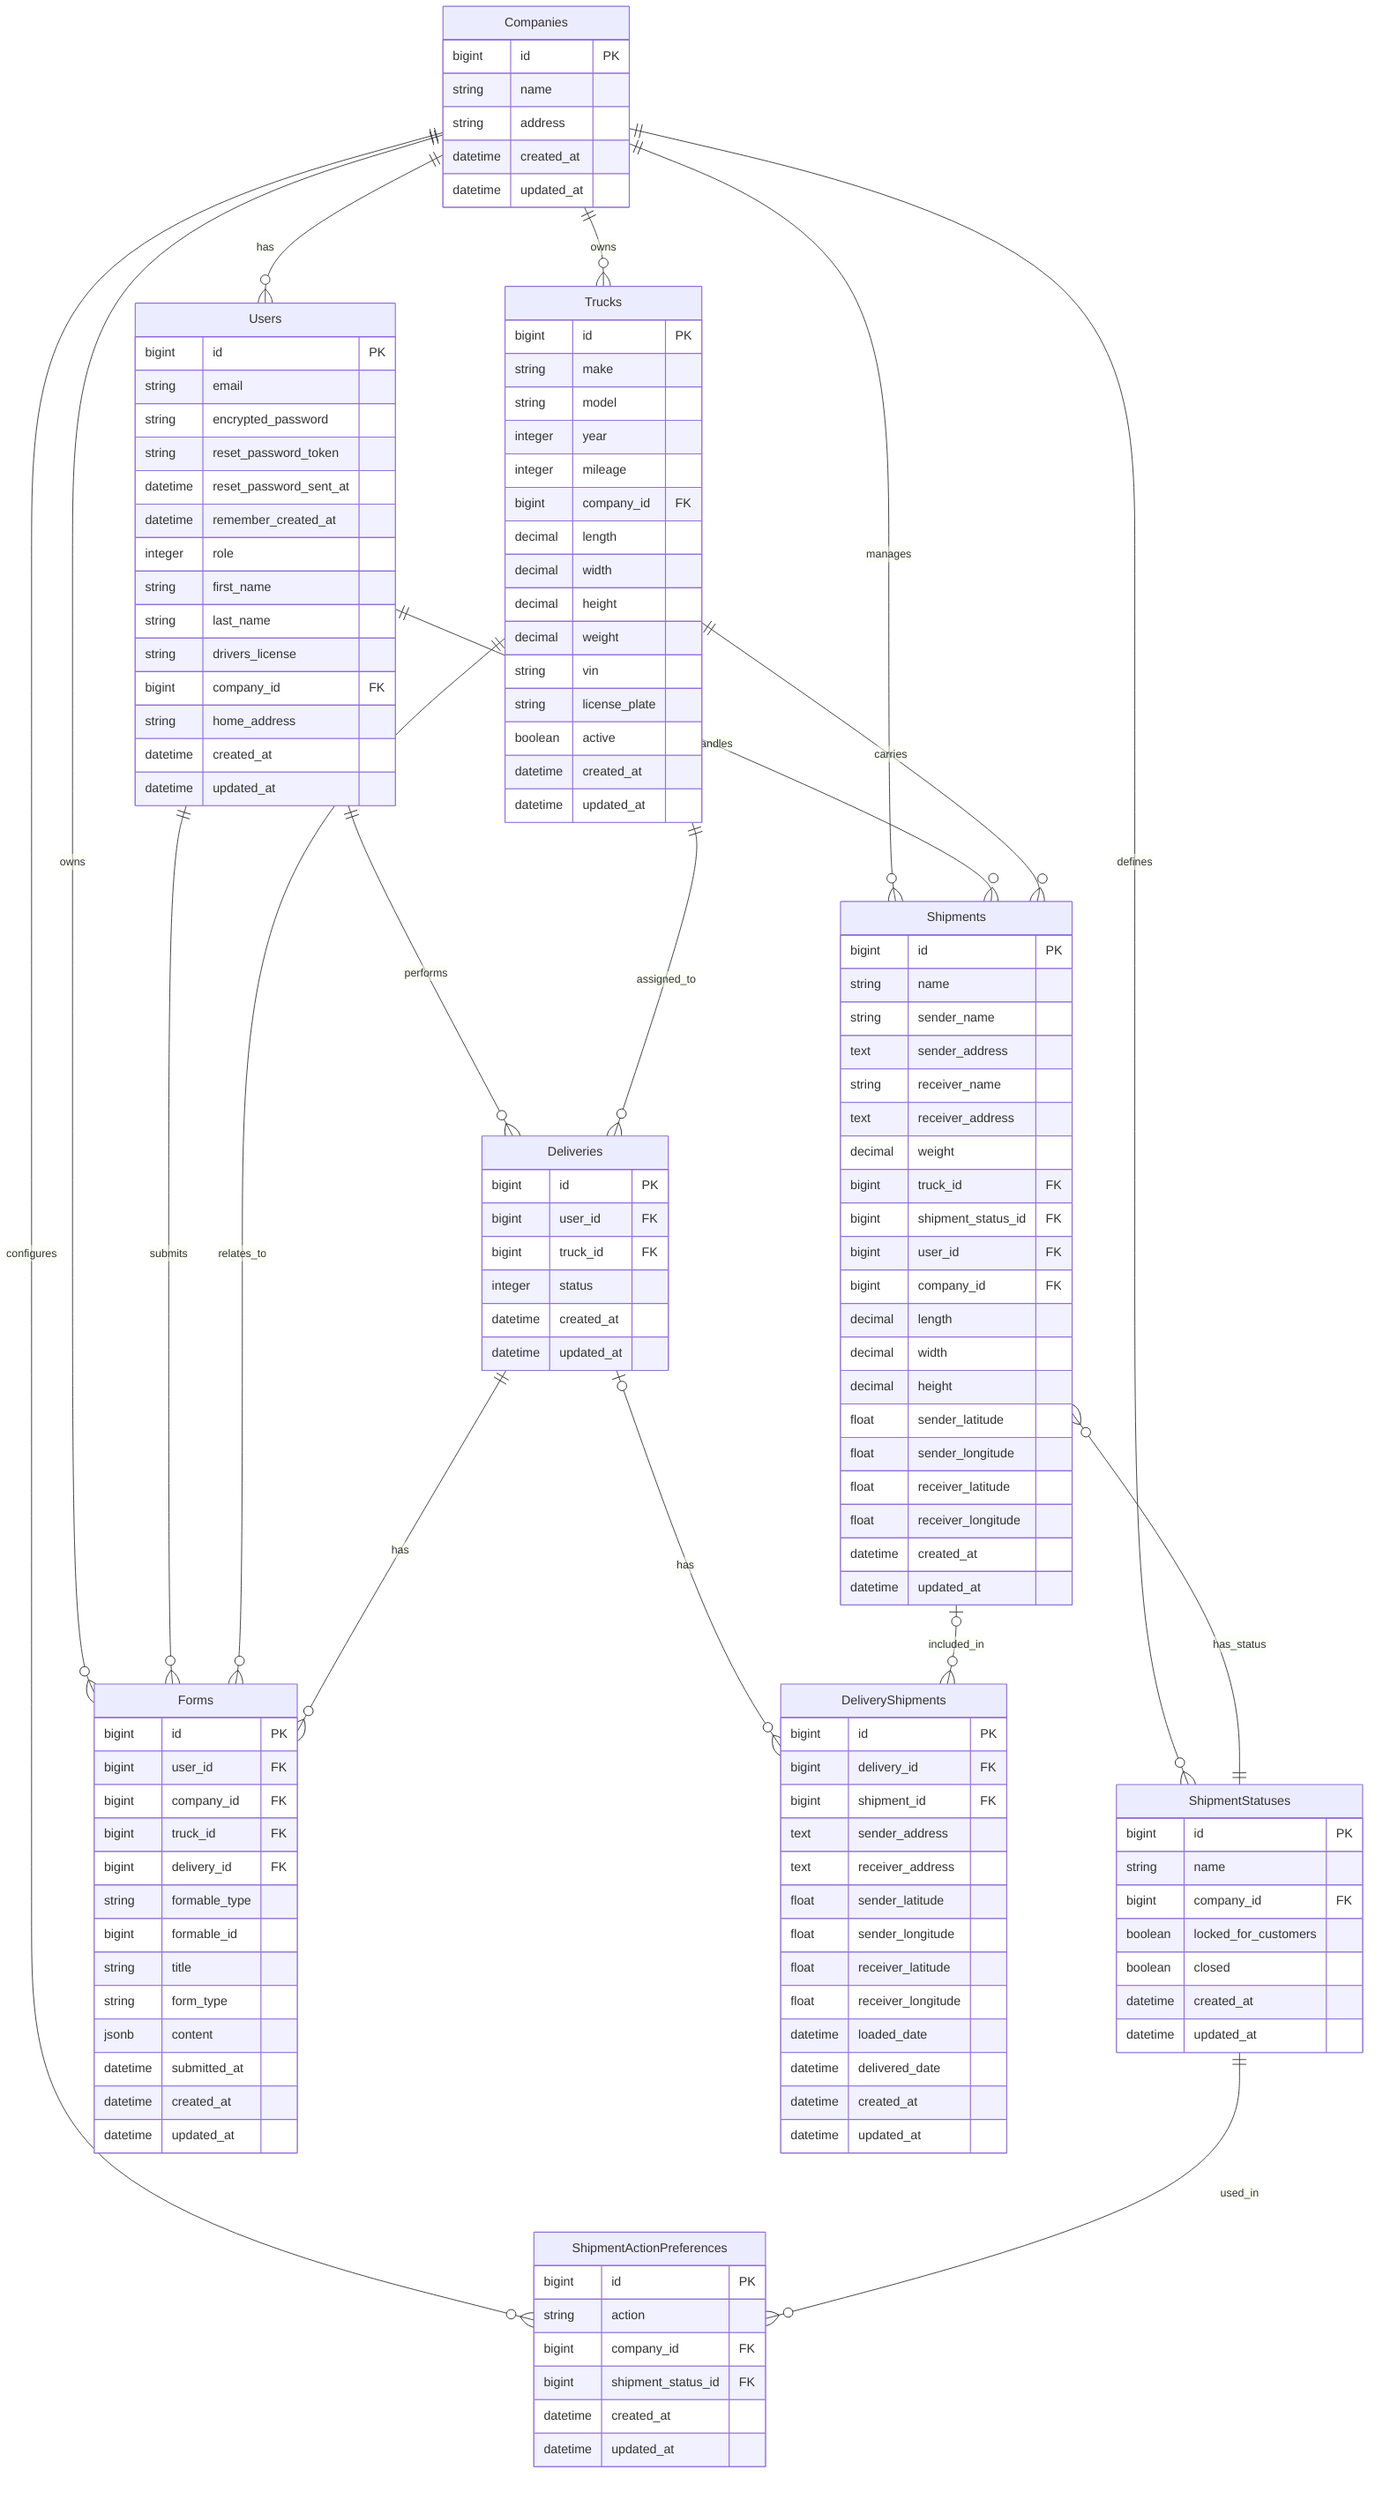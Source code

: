 erDiagram
    Companies ||--o{ Users : has
    Companies ||--o{ Trucks : owns
    Companies ||--o{ Shipments : manages
    Companies ||--o{ ShipmentStatuses : defines
    Companies ||--o{ ShipmentActionPreferences : configures
    Companies ||--o{ Forms : owns
    
    Users ||--o{ Deliveries : performs
    Users ||--o{ Shipments : handles
    Users ||--o{ Forms : submits
    
    Trucks ||--o{ Deliveries : assigned_to
    Trucks ||--o{ Shipments : carries
    Trucks ||--o{ Forms : relates_to
    
    Shipments }o--|| ShipmentStatuses : has_status
    
    ShipmentStatuses ||--o{ ShipmentActionPreferences : used_in
    
    Deliveries |o--o{ DeliveryShipments : has
    Deliveries ||--o{ Forms : has
    
    Shipments |o--o{ DeliveryShipments : included_in
    
    Companies {
        bigint id PK
        string name
        string address
        datetime created_at
        datetime updated_at
    }
    
    Users {
        bigint id PK
        string email
        string encrypted_password
        string reset_password_token
        datetime reset_password_sent_at
        datetime remember_created_at
        integer role
        string first_name
        string last_name
        string drivers_license
        bigint company_id FK
        string home_address
        datetime created_at
        datetime updated_at
    }
    
    Trucks {
        bigint id PK
        string make
        string model
        integer year
        integer mileage
        bigint company_id FK
        decimal length
        decimal width
        decimal height
        decimal weight
        string vin
        string license_plate
        boolean active
        datetime created_at
        datetime updated_at
    }
    
    Deliveries {
        bigint id PK
        bigint user_id FK
        bigint truck_id FK
        integer status
        datetime created_at
        datetime updated_at
    }
    
    Shipments {
        bigint id PK
        string name
        string sender_name
        text sender_address
        string receiver_name
        text receiver_address
        decimal weight
        bigint truck_id FK
        bigint shipment_status_id FK
        bigint user_id FK
        bigint company_id FK
        decimal length
        decimal width
        decimal height
        float sender_latitude
        float sender_longitude
        float receiver_latitude
        float receiver_longitude
        datetime created_at
        datetime updated_at
    }

    DeliveryShipments {
        bigint id PK
        bigint delivery_id FK
        bigint shipment_id FK
        text sender_address
        text receiver_address
        float sender_latitude
        float sender_longitude
        float receiver_latitude
        float receiver_longitude
        datetime loaded_date
        datetime delivered_date
        datetime created_at
        datetime updated_at
    }
    
    ShipmentStatuses {
        bigint id PK
        string name
        bigint company_id FK
        boolean locked_for_customers
        boolean closed
        datetime created_at
        datetime updated_at
    }
    
    ShipmentActionPreferences {
        bigint id PK
        string action
        bigint company_id FK
        bigint shipment_status_id FK
        datetime created_at
        datetime updated_at
    }
    
    Forms {
        bigint id PK
        bigint user_id FK
        bigint company_id FK
        bigint truck_id FK
        bigint delivery_id FK
        string formable_type
        bigint formable_id
        string title
        string form_type
        jsonb content
        datetime submitted_at
        datetime created_at
        datetime updated_at
    }